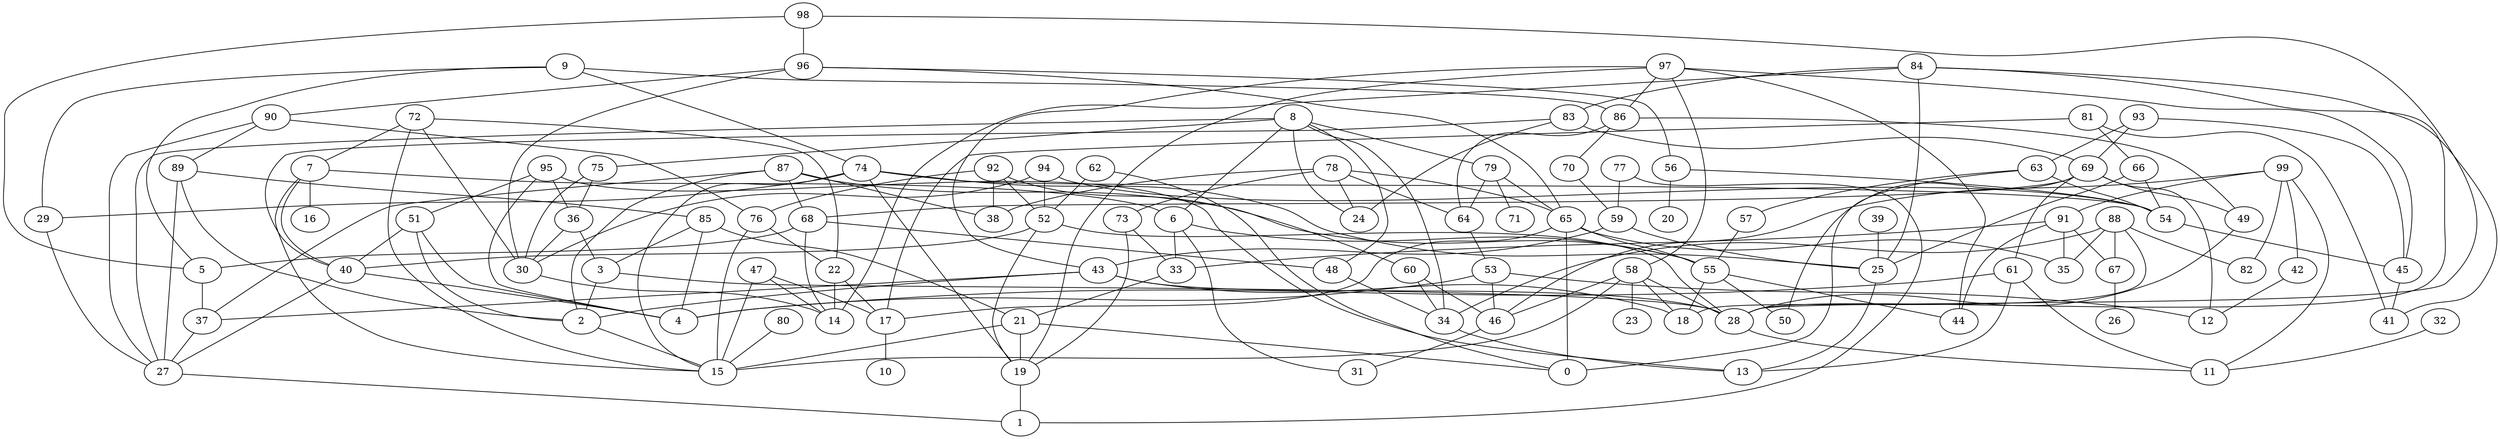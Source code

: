 digraph GG_graph {

subgraph G_graph {
edge [color = black]
"94" -> "52" [dir = none]
"39" -> "25" [dir = none]
"92" -> "60" [dir = none]
"85" -> "3" [dir = none]
"60" -> "46" [dir = none]
"49" -> "28" [dir = none]
"80" -> "15" [dir = none]
"9" -> "74" [dir = none]
"77" -> "59" [dir = none]
"83" -> "24" [dir = none]
"93" -> "63" [dir = none]
"93" -> "45" [dir = none]
"93" -> "69" [dir = none]
"86" -> "70" [dir = none]
"51" -> "2" [dir = none]
"98" -> "5" [dir = none]
"98" -> "96" [dir = none]
"32" -> "11" [dir = none]
"88" -> "67" [dir = none]
"88" -> "82" [dir = none]
"88" -> "34" [dir = none]
"57" -> "55" [dir = none]
"97" -> "86" [dir = none]
"97" -> "58" [dir = none]
"53" -> "12" [dir = none]
"53" -> "46" [dir = none]
"53" -> "4" [dir = none]
"95" -> "13" [dir = none]
"69" -> "50" [dir = none]
"81" -> "41" [dir = none]
"61" -> "4" [dir = none]
"33" -> "21" [dir = none]
"6" -> "31" [dir = none]
"62" -> "0" [dir = none]
"55" -> "50" [dir = none]
"55" -> "18" [dir = none]
"3" -> "2" [dir = none]
"3" -> "28" [dir = none]
"52" -> "19" [dir = none]
"52" -> "40" [dir = none]
"52" -> "28" [dir = none]
"72" -> "30" [dir = none]
"64" -> "53" [dir = none]
"28" -> "11" [dir = none]
"17" -> "10" [dir = none]
"78" -> "73" [dir = none]
"78" -> "24" [dir = none]
"78" -> "64" [dir = none]
"78" -> "65" [dir = none]
"47" -> "15" [dir = none]
"43" -> "28" [dir = none]
"43" -> "18" [dir = none]
"96" -> "56" [dir = none]
"96" -> "90" [dir = none]
"96" -> "30" [dir = none]
"96" -> "65" [dir = none]
"76" -> "22" [dir = none]
"76" -> "15" [dir = none]
"90" -> "27" [dir = none]
"87" -> "37" [dir = none]
"87" -> "38" [dir = none]
"87" -> "55" [dir = none]
"91" -> "44" [dir = none]
"91" -> "35" [dir = none]
"84" -> "14" [dir = none]
"84" -> "41" [dir = none]
"84" -> "28" [dir = none]
"58" -> "23" [dir = none]
"58" -> "15" [dir = none]
"58" -> "18" [dir = none]
"65" -> "35" [dir = none]
"65" -> "17" [dir = none]
"65" -> "55" [dir = none]
"7" -> "16" [dir = none]
"7" -> "15" [dir = none]
"8" -> "34" [dir = none]
"8" -> "6" [dir = none]
"8" -> "79" [dir = none]
"27" -> "1" [dir = none]
"79" -> "71" [dir = none]
"79" -> "64" [dir = none]
"56" -> "20" [dir = none]
"99" -> "42" [dir = none]
"99" -> "46" [dir = none]
"25" -> "13" [dir = none]
"68" -> "48" [dir = none]
"68" -> "14" [dir = none]
"66" -> "54" [dir = none]
"66" -> "25" [dir = none]
"74" -> "25" [dir = none]
"74" -> "29" [dir = none]
"74" -> "15" [dir = none]
"89" -> "2" [dir = none]
"75" -> "36" [dir = none]
"75" -> "30" [dir = none]
"21" -> "0" [dir = none]
"21" -> "15" [dir = none]
"59" -> "25" [dir = none]
"67" -> "26" [dir = none]
"43" -> "37" [dir = none]
"63" -> "57" [dir = none]
"62" -> "52" [dir = none]
"97" -> "43" [dir = none]
"63" -> "54" [dir = none]
"58" -> "28" [dir = none]
"55" -> "44" [dir = none]
"86" -> "49" [dir = none]
"90" -> "76" [dir = none]
"92" -> "52" [dir = none]
"69" -> "68" [dir = none]
"99" -> "11" [dir = none]
"42" -> "12" [dir = none]
"85" -> "21" [dir = none]
"47" -> "17" [dir = none]
"21" -> "19" [dir = none]
"69" -> "61" [dir = none]
"69" -> "49" [dir = none]
"51" -> "40" [dir = none]
"22" -> "17" [dir = none]
"78" -> "38" [dir = none]
"54" -> "45" [dir = none]
"81" -> "66" [dir = none]
"92" -> "38" [dir = none]
"94" -> "30" [dir = none]
"70" -> "59" [dir = none]
"99" -> "82" [dir = none]
"91" -> "33" [dir = none]
"88" -> "35" [dir = none]
"51" -> "4" [dir = none]
"30" -> "14" [dir = none]
"83" -> "69" [dir = none]
"46" -> "31" [dir = none]
"61" -> "13" [dir = none]
"6" -> "55" [dir = none]
"90" -> "89" [dir = none]
"60" -> "34" [dir = none]
"29" -> "27" [dir = none]
"47" -> "14" [dir = none]
"74" -> "54" [dir = none]
"68" -> "5" [dir = none]
"61" -> "11" [dir = none]
"56" -> "54" [dir = none]
"5" -> "37" [dir = none]
"91" -> "67" [dir = none]
"89" -> "27" [dir = none]
"89" -> "85" [dir = none]
"95" -> "36" [dir = none]
"40" -> "4" [dir = none]
"84" -> "25" [dir = none]
"8" -> "24" [dir = none]
"63" -> "0" [dir = none]
"58" -> "46" [dir = none]
"37" -> "27" [dir = none]
"65" -> "0" [dir = none]
"2" -> "15" [dir = none]
"8" -> "48" [dir = none]
"79" -> "65" [dir = none]
"84" -> "83" [dir = none]
"34" -> "13" [dir = none]
"98" -> "28" [dir = none]
"87" -> "68" [dir = none]
"86" -> "64" [dir = none]
"9" -> "86" [dir = none]
"22" -> "14" [dir = none]
"83" -> "40" [dir = none]
"81" -> "17" [dir = none]
"8" -> "27" [dir = none]
"9" -> "5" [dir = none]
"40" -> "27" [dir = none]
"95" -> "51" [dir = none]
"77" -> "1" [dir = none]
"97" -> "19" [dir = none]
"36" -> "3" [dir = none]
"97" -> "45" [dir = none]
"72" -> "15" [dir = none]
"45" -> "41" [dir = none]
"85" -> "4" [dir = none]
"73" -> "33" [dir = none]
"8" -> "75" [dir = none]
"92" -> "76" [dir = none]
"95" -> "4" [dir = none]
"72" -> "22" [dir = none]
"9" -> "29" [dir = none]
"74" -> "19" [dir = none]
"6" -> "33" [dir = none]
"48" -> "34" [dir = none]
"43" -> "2" [dir = none]
"87" -> "2" [dir = none]
"88" -> "18" [dir = none]
"72" -> "7" [dir = none]
"59" -> "43" [dir = none]
"7" -> "40" [dir = none]
"99" -> "91" [dir = none]
"36" -> "30" [dir = none]
"69" -> "12" [dir = none]
"94" -> "54" [dir = none]
"19" -> "1" [dir = none]
"97" -> "44" [dir = none]
"7" -> "6" [dir = none]
"73" -> "19" [dir = none]
}

}
